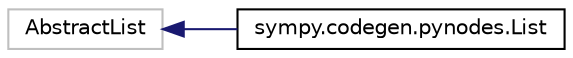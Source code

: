 digraph "Graphical Class Hierarchy"
{
 // LATEX_PDF_SIZE
  edge [fontname="Helvetica",fontsize="10",labelfontname="Helvetica",labelfontsize="10"];
  node [fontname="Helvetica",fontsize="10",shape=record];
  rankdir="LR";
  Node1605 [label="AbstractList",height=0.2,width=0.4,color="grey75", fillcolor="white", style="filled",tooltip=" "];
  Node1605 -> Node0 [dir="back",color="midnightblue",fontsize="10",style="solid",fontname="Helvetica"];
  Node0 [label="sympy.codegen.pynodes.List",height=0.2,width=0.4,color="black", fillcolor="white", style="filled",URL="$classsympy_1_1codegen_1_1pynodes_1_1List.html",tooltip=" "];
}
